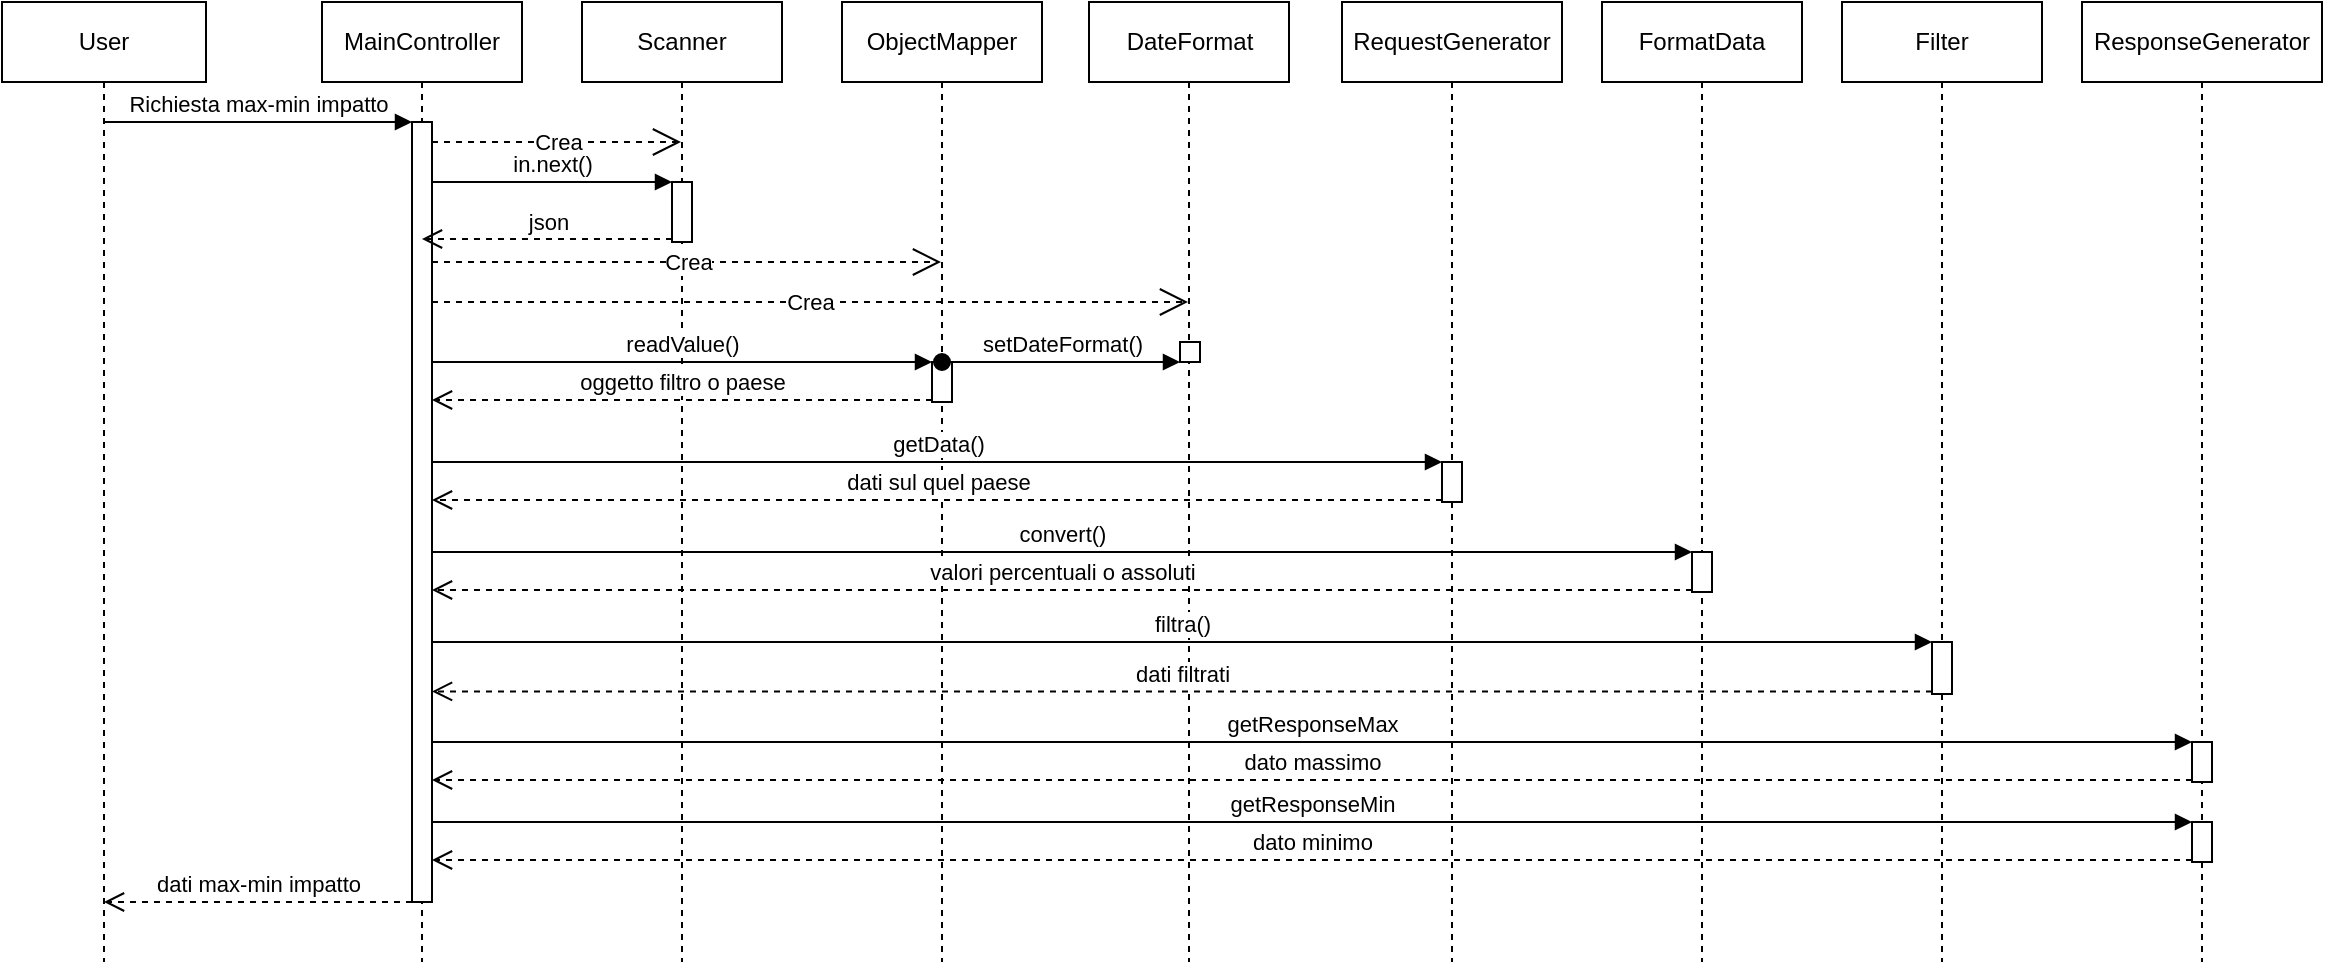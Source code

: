 <mxfile version="13.3.1" type="device"><diagram id="bFwz2mJMe6hQ7yJc-htX" name="Page-1"><mxGraphModel dx="2131" dy="612" grid="1" gridSize="10" guides="1" tooltips="1" connect="1" arrows="1" fold="1" page="1" pageScale="1" pageWidth="827" pageHeight="1169" math="0" shadow="0"><root><mxCell id="0"/><mxCell id="1" parent="0"/><mxCell id="NBpLFeTIluL3P0ss_UU4-1" value="User" style="shape=umlLifeline;perimeter=lifelinePerimeter;whiteSpace=wrap;html=1;container=1;collapsible=0;recursiveResize=0;outlineConnect=0;" vertex="1" parent="1"><mxGeometry x="-180" y="110" width="102" height="480" as="geometry"/></mxCell><mxCell id="NBpLFeTIluL3P0ss_UU4-2" value="MainController" style="shape=umlLifeline;perimeter=lifelinePerimeter;whiteSpace=wrap;html=1;container=1;collapsible=0;recursiveResize=0;outlineConnect=0;" vertex="1" parent="1"><mxGeometry x="-20" y="110" width="100" height="480" as="geometry"/></mxCell><mxCell id="NBpLFeTIluL3P0ss_UU4-10" value="" style="html=1;points=[];perimeter=orthogonalPerimeter;" vertex="1" parent="NBpLFeTIluL3P0ss_UU4-2"><mxGeometry x="45" y="60" width="10" height="390" as="geometry"/></mxCell><mxCell id="NBpLFeTIluL3P0ss_UU4-3" value="Scanner" style="shape=umlLifeline;perimeter=lifelinePerimeter;whiteSpace=wrap;html=1;container=1;collapsible=0;recursiveResize=0;outlineConnect=0;" vertex="1" parent="1"><mxGeometry x="110" y="110" width="100" height="480" as="geometry"/></mxCell><mxCell id="NBpLFeTIluL3P0ss_UU4-16" value="" style="html=1;points=[];perimeter=orthogonalPerimeter;" vertex="1" parent="NBpLFeTIluL3P0ss_UU4-3"><mxGeometry x="45" y="90" width="10" height="30" as="geometry"/></mxCell><mxCell id="NBpLFeTIluL3P0ss_UU4-4" value="ObjectMapper" style="shape=umlLifeline;perimeter=lifelinePerimeter;whiteSpace=wrap;html=1;container=1;collapsible=0;recursiveResize=0;outlineConnect=0;" vertex="1" parent="1"><mxGeometry x="240" y="110" width="100" height="480" as="geometry"/></mxCell><mxCell id="NBpLFeTIluL3P0ss_UU4-19" value="" style="html=1;points=[];perimeter=orthogonalPerimeter;" vertex="1" parent="NBpLFeTIluL3P0ss_UU4-4"><mxGeometry x="45" y="180" width="10" height="20" as="geometry"/></mxCell><mxCell id="NBpLFeTIluL3P0ss_UU4-5" value="DateFormat" style="shape=umlLifeline;perimeter=lifelinePerimeter;whiteSpace=wrap;html=1;container=1;collapsible=0;recursiveResize=0;outlineConnect=0;" vertex="1" parent="1"><mxGeometry x="363.5" y="110" width="100" height="480" as="geometry"/></mxCell><mxCell id="NBpLFeTIluL3P0ss_UU4-24" value="" style="html=1;points=[];perimeter=orthogonalPerimeter;" vertex="1" parent="NBpLFeTIluL3P0ss_UU4-5"><mxGeometry x="45.5" y="170" width="10" height="10" as="geometry"/></mxCell><mxCell id="NBpLFeTIluL3P0ss_UU4-6" value="RequestGenerator" style="shape=umlLifeline;perimeter=lifelinePerimeter;whiteSpace=wrap;html=1;container=1;collapsible=0;recursiveResize=0;outlineConnect=0;" vertex="1" parent="1"><mxGeometry x="490" y="110" width="110" height="480" as="geometry"/></mxCell><mxCell id="NBpLFeTIluL3P0ss_UU4-26" value="" style="html=1;points=[];perimeter=orthogonalPerimeter;" vertex="1" parent="NBpLFeTIluL3P0ss_UU4-6"><mxGeometry x="50" y="230" width="10" height="20" as="geometry"/></mxCell><mxCell id="NBpLFeTIluL3P0ss_UU4-7" value="FormatData" style="shape=umlLifeline;perimeter=lifelinePerimeter;whiteSpace=wrap;html=1;container=1;collapsible=0;recursiveResize=0;outlineConnect=0;" vertex="1" parent="1"><mxGeometry x="620" y="110" width="100" height="480" as="geometry"/></mxCell><mxCell id="NBpLFeTIluL3P0ss_UU4-29" value="" style="html=1;points=[];perimeter=orthogonalPerimeter;" vertex="1" parent="NBpLFeTIluL3P0ss_UU4-7"><mxGeometry x="45" y="275" width="10" height="20" as="geometry"/></mxCell><mxCell id="NBpLFeTIluL3P0ss_UU4-8" value="Filter" style="shape=umlLifeline;perimeter=lifelinePerimeter;whiteSpace=wrap;html=1;container=1;collapsible=0;recursiveResize=0;outlineConnect=0;" vertex="1" parent="1"><mxGeometry x="740" y="110" width="100" height="480" as="geometry"/></mxCell><mxCell id="NBpLFeTIluL3P0ss_UU4-32" value="" style="html=1;points=[];perimeter=orthogonalPerimeter;" vertex="1" parent="NBpLFeTIluL3P0ss_UU4-8"><mxGeometry x="45" y="320" width="10" height="26" as="geometry"/></mxCell><mxCell id="NBpLFeTIluL3P0ss_UU4-9" value="ResponseGenerator" style="shape=umlLifeline;perimeter=lifelinePerimeter;whiteSpace=wrap;html=1;container=1;collapsible=0;recursiveResize=0;outlineConnect=0;" vertex="1" parent="1"><mxGeometry x="860" y="110" width="120" height="480" as="geometry"/></mxCell><mxCell id="NBpLFeTIluL3P0ss_UU4-40" value="" style="html=1;points=[];perimeter=orthogonalPerimeter;" vertex="1" parent="NBpLFeTIluL3P0ss_UU4-9"><mxGeometry x="55" y="410" width="10" height="20" as="geometry"/></mxCell><mxCell id="NBpLFeTIluL3P0ss_UU4-37" value="" style="html=1;points=[];perimeter=orthogonalPerimeter;" vertex="1" parent="NBpLFeTIluL3P0ss_UU4-9"><mxGeometry x="55" y="370" width="10" height="20" as="geometry"/></mxCell><mxCell id="NBpLFeTIluL3P0ss_UU4-11" value="Richiesta max-min impatto" style="html=1;verticalAlign=bottom;endArrow=block;entryX=0;entryY=0;" edge="1" target="NBpLFeTIluL3P0ss_UU4-10" parent="1" source="NBpLFeTIluL3P0ss_UU4-1"><mxGeometry relative="1" as="geometry"><mxPoint x="-40" y="170" as="sourcePoint"/></mxGeometry></mxCell><mxCell id="NBpLFeTIluL3P0ss_UU4-15" value="Crea" style="endArrow=open;endSize=12;dashed=1;html=1;" edge="1" parent="1" source="NBpLFeTIluL3P0ss_UU4-10" target="NBpLFeTIluL3P0ss_UU4-3"><mxGeometry width="160" relative="1" as="geometry"><mxPoint y="250" as="sourcePoint"/><mxPoint x="160" y="250" as="targetPoint"/><Array as="points"><mxPoint x="100" y="180"/><mxPoint x="130" y="180"/></Array></mxGeometry></mxCell><mxCell id="NBpLFeTIluL3P0ss_UU4-17" value="in.next()" style="html=1;verticalAlign=bottom;endArrow=block;entryX=0;entryY=0;" edge="1" target="NBpLFeTIluL3P0ss_UU4-16" parent="1" source="NBpLFeTIluL3P0ss_UU4-10"><mxGeometry relative="1" as="geometry"><mxPoint x="80" y="200" as="sourcePoint"/></mxGeometry></mxCell><mxCell id="NBpLFeTIluL3P0ss_UU4-18" value="json" style="html=1;verticalAlign=bottom;endArrow=open;dashed=1;endSize=8;exitX=0;exitY=0.95;" edge="1" source="NBpLFeTIluL3P0ss_UU4-16" parent="1" target="NBpLFeTIluL3P0ss_UU4-2"><mxGeometry relative="1" as="geometry"><mxPoint x="80" y="276" as="targetPoint"/></mxGeometry></mxCell><mxCell id="NBpLFeTIluL3P0ss_UU4-20" value="readValue()" style="html=1;verticalAlign=bottom;endArrow=block;entryX=0;entryY=0;" edge="1" target="NBpLFeTIluL3P0ss_UU4-19" parent="1" source="NBpLFeTIluL3P0ss_UU4-10"><mxGeometry relative="1" as="geometry"><mxPoint x="40" y="240" as="sourcePoint"/></mxGeometry></mxCell><mxCell id="NBpLFeTIluL3P0ss_UU4-21" value="oggetto filtro o paese" style="html=1;verticalAlign=bottom;endArrow=open;dashed=1;endSize=8;exitX=0;exitY=0.95;" edge="1" source="NBpLFeTIluL3P0ss_UU4-19" parent="1" target="NBpLFeTIluL3P0ss_UU4-10"><mxGeometry relative="1" as="geometry"><mxPoint x="24.9" y="316.0" as="targetPoint"/></mxGeometry></mxCell><mxCell id="NBpLFeTIluL3P0ss_UU4-22" value="Crea" style="endArrow=open;endSize=12;dashed=1;html=1;" edge="1" parent="1" source="NBpLFeTIluL3P0ss_UU4-10" target="NBpLFeTIluL3P0ss_UU4-4"><mxGeometry width="160" relative="1" as="geometry"><mxPoint x="90" y="240" as="sourcePoint"/><mxPoint x="260" y="250" as="targetPoint"/><Array as="points"><mxPoint x="200" y="240"/></Array></mxGeometry></mxCell><mxCell id="NBpLFeTIluL3P0ss_UU4-23" value="Crea" style="endArrow=open;endSize=12;dashed=1;html=1;" edge="1" parent="1" source="NBpLFeTIluL3P0ss_UU4-10" target="NBpLFeTIluL3P0ss_UU4-5"><mxGeometry width="160" relative="1" as="geometry"><mxPoint x="60" y="260" as="sourcePoint"/><mxPoint x="299.5" y="258.66" as="targetPoint"/><Array as="points"><mxPoint x="250" y="260"/></Array></mxGeometry></mxCell><mxCell id="NBpLFeTIluL3P0ss_UU4-25" value="setDateFormat()" style="html=1;verticalAlign=bottom;startArrow=oval;endArrow=block;startSize=8;" edge="1" target="NBpLFeTIluL3P0ss_UU4-24" parent="1" source="NBpLFeTIluL3P0ss_UU4-4"><mxGeometry relative="1" as="geometry"><mxPoint x="350" y="270" as="sourcePoint"/></mxGeometry></mxCell><mxCell id="NBpLFeTIluL3P0ss_UU4-38" value="getResponseMax" style="html=1;verticalAlign=bottom;endArrow=block;entryX=0;entryY=0;" edge="1" target="NBpLFeTIluL3P0ss_UU4-37" parent="1" source="NBpLFeTIluL3P0ss_UU4-10"><mxGeometry relative="1" as="geometry"><mxPoint x="850" y="650" as="sourcePoint"/></mxGeometry></mxCell><mxCell id="NBpLFeTIluL3P0ss_UU4-39" value="dato massimo" style="html=1;verticalAlign=bottom;endArrow=open;dashed=1;endSize=8;exitX=0;exitY=0.95;" edge="1" source="NBpLFeTIluL3P0ss_UU4-37" parent="1" target="NBpLFeTIluL3P0ss_UU4-10"><mxGeometry relative="1" as="geometry"><mxPoint x="850" y="726" as="targetPoint"/></mxGeometry></mxCell><mxCell id="NBpLFeTIluL3P0ss_UU4-41" value="getResponseMin" style="html=1;verticalAlign=bottom;endArrow=block;entryX=0;entryY=0;" edge="1" parent="1" target="NBpLFeTIluL3P0ss_UU4-40" source="NBpLFeTIluL3P0ss_UU4-10"><mxGeometry relative="1" as="geometry"><mxPoint x="800.0" y="750.0" as="sourcePoint"/></mxGeometry></mxCell><mxCell id="NBpLFeTIluL3P0ss_UU4-42" value="dato minimo" style="html=1;verticalAlign=bottom;endArrow=open;dashed=1;endSize=8;exitX=0;exitY=0.95;" edge="1" parent="1" source="NBpLFeTIluL3P0ss_UU4-40" target="NBpLFeTIluL3P0ss_UU4-10"><mxGeometry relative="1" as="geometry"><mxPoint x="800.0" y="826" as="targetPoint"/></mxGeometry></mxCell><mxCell id="NBpLFeTIluL3P0ss_UU4-27" value="getData()" style="html=1;verticalAlign=bottom;endArrow=block;entryX=0;entryY=0;" edge="1" target="NBpLFeTIluL3P0ss_UU4-26" parent="1" source="NBpLFeTIluL3P0ss_UU4-10"><mxGeometry relative="1" as="geometry"><mxPoint x="470" y="420" as="sourcePoint"/></mxGeometry></mxCell><mxCell id="NBpLFeTIluL3P0ss_UU4-28" value="dati sul quel paese" style="html=1;verticalAlign=bottom;endArrow=open;dashed=1;endSize=8;exitX=0;exitY=0.95;" edge="1" source="NBpLFeTIluL3P0ss_UU4-26" parent="1" target="NBpLFeTIluL3P0ss_UU4-10"><mxGeometry relative="1" as="geometry"><mxPoint x="470" y="496" as="targetPoint"/></mxGeometry></mxCell><mxCell id="NBpLFeTIluL3P0ss_UU4-30" value="convert()" style="html=1;verticalAlign=bottom;endArrow=block;entryX=0;entryY=0;" edge="1" target="NBpLFeTIluL3P0ss_UU4-29" parent="1" source="NBpLFeTIluL3P0ss_UU4-10"><mxGeometry relative="1" as="geometry"><mxPoint x="600" y="520" as="sourcePoint"/></mxGeometry></mxCell><mxCell id="NBpLFeTIluL3P0ss_UU4-31" value="valori percentuali o assoluti" style="html=1;verticalAlign=bottom;endArrow=open;dashed=1;endSize=8;exitX=0;exitY=0.95;" edge="1" source="NBpLFeTIluL3P0ss_UU4-29" parent="1" target="NBpLFeTIluL3P0ss_UU4-10"><mxGeometry relative="1" as="geometry"><mxPoint x="90" y="550" as="targetPoint"/></mxGeometry></mxCell><mxCell id="NBpLFeTIluL3P0ss_UU4-33" value="filtra()" style="html=1;verticalAlign=bottom;endArrow=block;entryX=0;entryY=0;" edge="1" target="NBpLFeTIluL3P0ss_UU4-32" parent="1" source="NBpLFeTIluL3P0ss_UU4-10"><mxGeometry relative="1" as="geometry"><mxPoint x="710" y="560" as="sourcePoint"/></mxGeometry></mxCell><mxCell id="NBpLFeTIluL3P0ss_UU4-34" value="dati filtrati" style="html=1;verticalAlign=bottom;endArrow=open;dashed=1;endSize=8;exitX=0;exitY=0.95;" edge="1" source="NBpLFeTIluL3P0ss_UU4-32" parent="1" target="NBpLFeTIluL3P0ss_UU4-10"><mxGeometry relative="1" as="geometry"><mxPoint x="710" y="636" as="targetPoint"/></mxGeometry></mxCell><mxCell id="NBpLFeTIluL3P0ss_UU4-44" value="dati max-min impatto" style="html=1;verticalAlign=bottom;endArrow=open;dashed=1;endSize=8;" edge="1" parent="1" source="NBpLFeTIluL3P0ss_UU4-10" target="NBpLFeTIluL3P0ss_UU4-1"><mxGeometry relative="1" as="geometry"><mxPoint x="480" y="570" as="sourcePoint"/><mxPoint x="400" y="570" as="targetPoint"/><Array as="points"><mxPoint x="-40" y="560"/><mxPoint x="-90" y="560"/></Array></mxGeometry></mxCell></root></mxGraphModel></diagram></mxfile>